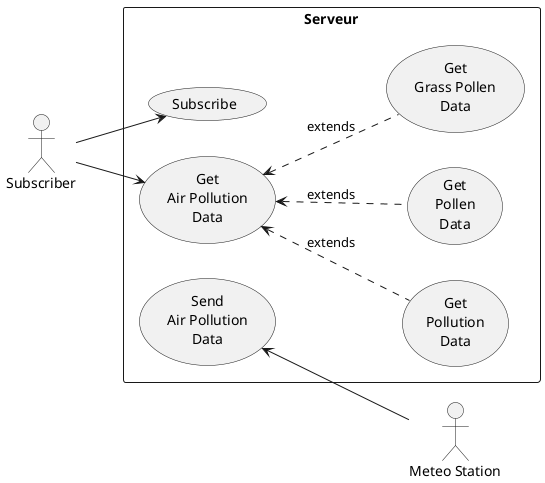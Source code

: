 @startuml
left to right direction

rectangle Serveur {
    (Subscribe) as (SUB)
    (Get\nAir Pollution\nData) as (GAPD)
    (Get\nPollution\nData) as (GPD)
    (Get\nPollen\nData) as (GPlD)
    (Get\nGrass Pollen\nData) as (GGPD)
    (Send\nAir Pollution\nData) as (SAPD)
}

:Subscriber: as Sub
:Meteo Station: as MS

SAPD <-- MS

Sub --> SUB
Sub --> GAPD
GAPD <.. GPD : extends
GAPD <.. GPlD : extends
GAPD <.. GGPD : extends

@enduml